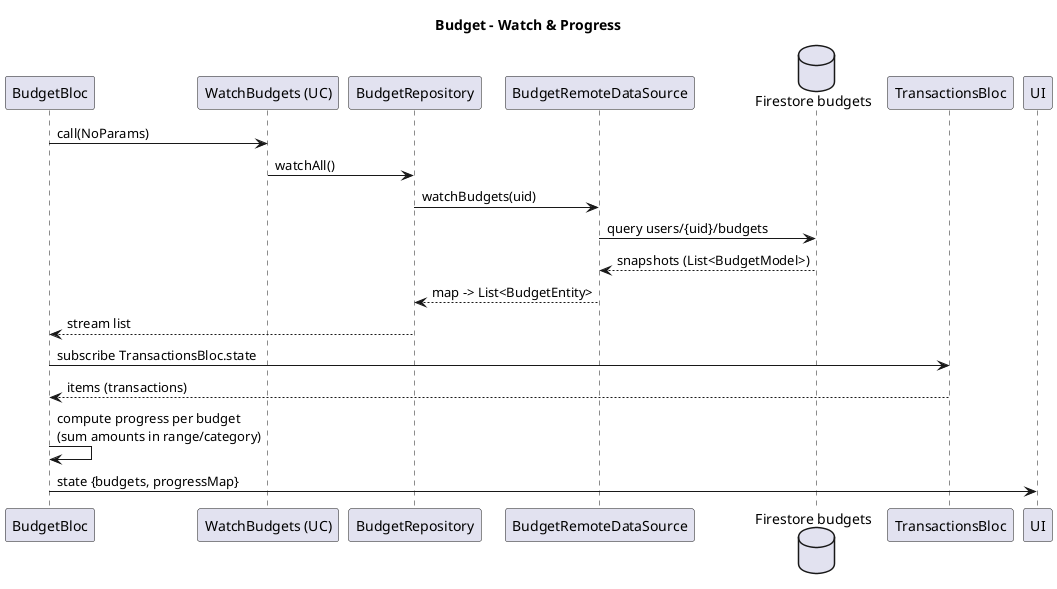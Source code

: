 @startuml
title Budget - Watch & Progress

participant "BudgetBloc" as B
participant "WatchBudgets (UC)" as Wb
participant "BudgetRepository" as Rb
participant "BudgetRemoteDataSource" as DSb
database "Firestore budgets" as FB

participant "TransactionsBloc" as T
participant "UI" as UI

B -> Wb : call(NoParams)
Wb -> Rb : watchAll()
Rb -> DSb : watchBudgets(uid)
DSb -> FB : query users/{uid}/budgets
FB --> DSb : snapshots (List<BudgetModel>)
DSb --> Rb : map -> List<BudgetEntity>
Rb --> B : stream list
B -> T : subscribe TransactionsBloc.state
T --> B : items (transactions)

B -> B : compute progress per budget\n(sum amounts in range/category)
B -> UI : state {budgets, progressMap}

@enduml
